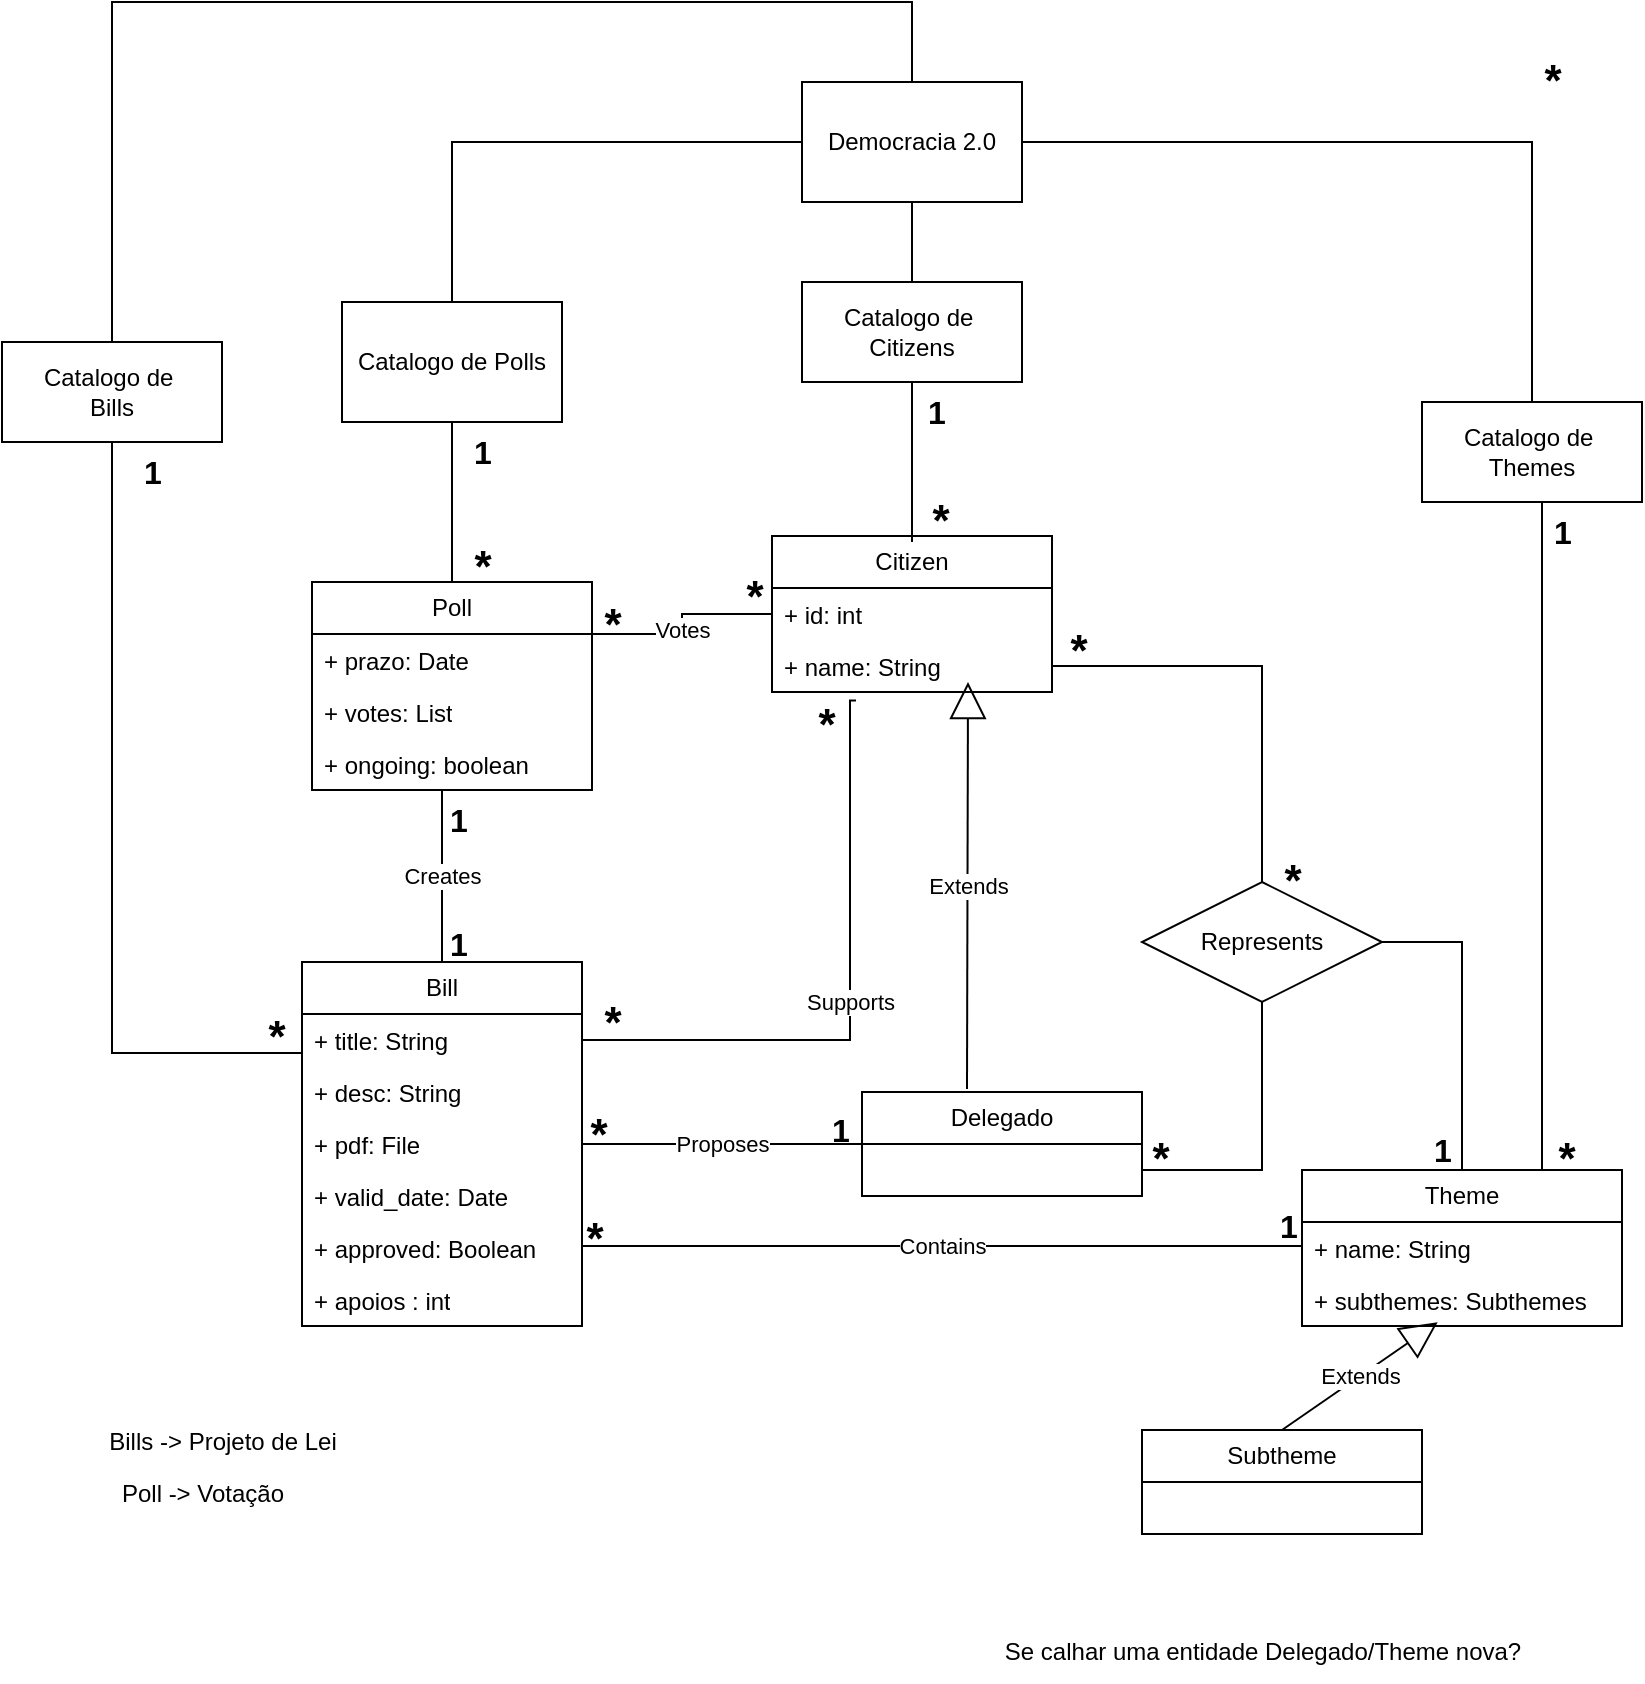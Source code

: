<mxfile version="21.1.5" type="device">
  <diagram name="Page-1" id="dIVlRM0FUi2KP0AZjJBj">
    <mxGraphModel dx="1323" dy="753" grid="1" gridSize="10" guides="1" tooltips="1" connect="1" arrows="1" fold="1" page="1" pageScale="1" pageWidth="850" pageHeight="1100" math="0" shadow="0">
      <root>
        <mxCell id="0" />
        <mxCell id="1" parent="0" />
        <mxCell id="vrUg6nh2y9T_X38d_DYT-86" style="edgeStyle=orthogonalEdgeStyle;rounded=0;orthogonalLoop=1;jettySize=auto;html=1;entryX=0.5;entryY=0;entryDx=0;entryDy=0;endArrow=none;endFill=0;" parent="1" source="vrUg6nh2y9T_X38d_DYT-1" target="vrUg6nh2y9T_X38d_DYT-5" edge="1">
          <mxGeometry relative="1" as="geometry">
            <Array as="points">
              <mxPoint x="235" y="120" />
            </Array>
            <mxPoint x="150" y="180" as="targetPoint" />
          </mxGeometry>
        </mxCell>
        <mxCell id="hLTtuCUK-SJfxm-clQ0Y-6" style="edgeStyle=orthogonalEdgeStyle;rounded=0;orthogonalLoop=1;jettySize=auto;html=1;entryX=0.5;entryY=0;entryDx=0;entryDy=0;endArrow=none;endFill=0;" edge="1" parent="1" source="vrUg6nh2y9T_X38d_DYT-1" target="vrUg6nh2y9T_X38d_DYT-3">
          <mxGeometry relative="1" as="geometry" />
        </mxCell>
        <mxCell id="hLTtuCUK-SJfxm-clQ0Y-7" style="edgeStyle=orthogonalEdgeStyle;rounded=0;orthogonalLoop=1;jettySize=auto;html=1;endArrow=none;endFill=0;" edge="1" parent="1" source="vrUg6nh2y9T_X38d_DYT-1" target="vrUg6nh2y9T_X38d_DYT-4">
          <mxGeometry relative="1" as="geometry">
            <Array as="points">
              <mxPoint x="465" y="50" />
              <mxPoint x="65" y="50" />
            </Array>
          </mxGeometry>
        </mxCell>
        <mxCell id="hLTtuCUK-SJfxm-clQ0Y-9" style="edgeStyle=orthogonalEdgeStyle;rounded=0;orthogonalLoop=1;jettySize=auto;html=1;entryX=0.5;entryY=0;entryDx=0;entryDy=0;endArrow=none;endFill=0;" edge="1" parent="1" source="vrUg6nh2y9T_X38d_DYT-1" target="hLTtuCUK-SJfxm-clQ0Y-1">
          <mxGeometry relative="1" as="geometry" />
        </mxCell>
        <mxCell id="vrUg6nh2y9T_X38d_DYT-1" value="Democracia 2.0" style="html=1;whiteSpace=wrap;" parent="1" vertex="1">
          <mxGeometry x="410" y="90" width="110" height="60" as="geometry" />
        </mxCell>
        <mxCell id="vrUg6nh2y9T_X38d_DYT-6" style="edgeStyle=orthogonalEdgeStyle;rounded=0;orthogonalLoop=1;jettySize=auto;html=1;startArrow=none;startFill=0;endArrow=none;endFill=0;entryX=0.5;entryY=0;entryDx=0;entryDy=0;" parent="1" source="vrUg6nh2y9T_X38d_DYT-3" target="vrUg6nh2y9T_X38d_DYT-8" edge="1">
          <mxGeometry relative="1" as="geometry">
            <mxPoint x="465" y="330" as="targetPoint" />
            <Array as="points">
              <mxPoint x="465" y="320" />
              <mxPoint x="465" y="320" />
            </Array>
          </mxGeometry>
        </mxCell>
        <mxCell id="vrUg6nh2y9T_X38d_DYT-3" value="Catalogo de&amp;nbsp;&lt;br&gt;Citizens" style="html=1;whiteSpace=wrap;" parent="1" vertex="1">
          <mxGeometry x="410" y="190" width="110" height="50" as="geometry" />
        </mxCell>
        <mxCell id="vrUg6nh2y9T_X38d_DYT-47" style="edgeStyle=orthogonalEdgeStyle;rounded=0;orthogonalLoop=1;jettySize=auto;html=1;entryX=0;entryY=0.25;entryDx=0;entryDy=0;endArrow=none;endFill=0;" parent="1" source="vrUg6nh2y9T_X38d_DYT-4" target="vrUg6nh2y9T_X38d_DYT-43" edge="1">
          <mxGeometry relative="1" as="geometry">
            <Array as="points">
              <mxPoint x="65" y="576" />
            </Array>
          </mxGeometry>
        </mxCell>
        <mxCell id="vrUg6nh2y9T_X38d_DYT-4" value="Catalogo de&amp;nbsp;&lt;br&gt;Bills" style="html=1;whiteSpace=wrap;" parent="1" vertex="1">
          <mxGeometry x="10" y="220" width="110" height="50" as="geometry" />
        </mxCell>
        <mxCell id="hLTtuCUK-SJfxm-clQ0Y-14" style="edgeStyle=orthogonalEdgeStyle;rounded=0;orthogonalLoop=1;jettySize=auto;html=1;entryX=0.5;entryY=0;entryDx=0;entryDy=0;endArrow=none;endFill=0;" edge="1" parent="1" source="vrUg6nh2y9T_X38d_DYT-5" target="vrUg6nh2y9T_X38d_DYT-31">
          <mxGeometry relative="1" as="geometry" />
        </mxCell>
        <mxCell id="vrUg6nh2y9T_X38d_DYT-5" value="Catalogo de Polls" style="whiteSpace=wrap;html=1;" parent="1" vertex="1">
          <mxGeometry x="180" y="200" width="110" height="60" as="geometry" />
        </mxCell>
        <mxCell id="vrUg6nh2y9T_X38d_DYT-55" value="Supports" style="edgeStyle=orthogonalEdgeStyle;rounded=0;orthogonalLoop=1;jettySize=auto;html=1;entryX=1;entryY=0.5;entryDx=0;entryDy=0;endArrow=none;endFill=0;exitX=0.3;exitY=1.162;exitDx=0;exitDy=0;exitPerimeter=0;" parent="1" source="vrUg6nh2y9T_X38d_DYT-10" target="vrUg6nh2y9T_X38d_DYT-44" edge="1">
          <mxGeometry relative="1" as="geometry">
            <mxPoint x="433.64" y="418.764" as="sourcePoint" />
            <Array as="points">
              <mxPoint x="434" y="399" />
              <mxPoint x="434" y="569" />
            </Array>
          </mxGeometry>
        </mxCell>
        <mxCell id="vrUg6nh2y9T_X38d_DYT-8" value="Citizen" style="swimlane;fontStyle=0;childLayout=stackLayout;horizontal=1;startSize=26;fillColor=none;horizontalStack=0;resizeParent=1;resizeParentMax=0;resizeLast=0;collapsible=1;marginBottom=0;whiteSpace=wrap;html=1;" parent="1" vertex="1">
          <mxGeometry x="395" y="317" width="140" height="78" as="geometry" />
        </mxCell>
        <mxCell id="vrUg6nh2y9T_X38d_DYT-9" value="+ id: int" style="text;strokeColor=none;fillColor=none;align=left;verticalAlign=top;spacingLeft=4;spacingRight=4;overflow=hidden;rotatable=0;points=[[0,0.5],[1,0.5]];portConstraint=eastwest;whiteSpace=wrap;html=1;" parent="vrUg6nh2y9T_X38d_DYT-8" vertex="1">
          <mxGeometry y="26" width="140" height="26" as="geometry" />
        </mxCell>
        <mxCell id="vrUg6nh2y9T_X38d_DYT-10" value="+ name: String&amp;nbsp;" style="text;strokeColor=none;fillColor=none;align=left;verticalAlign=top;spacingLeft=4;spacingRight=4;overflow=hidden;rotatable=0;points=[[0,0.5],[1,0.5]];portConstraint=eastwest;whiteSpace=wrap;html=1;" parent="vrUg6nh2y9T_X38d_DYT-8" vertex="1">
          <mxGeometry y="52" width="140" height="26" as="geometry" />
        </mxCell>
        <mxCell id="vrUg6nh2y9T_X38d_DYT-12" value="Extends" style="endArrow=block;endSize=16;endFill=0;html=1;rounded=0;exitX=0.375;exitY=-0.029;exitDx=0;exitDy=0;exitPerimeter=0;" parent="1" source="vrUg6nh2y9T_X38d_DYT-13" edge="1">
          <mxGeometry width="160" relative="1" as="geometry">
            <mxPoint x="468" y="490" as="sourcePoint" />
            <mxPoint x="493" y="390" as="targetPoint" />
          </mxGeometry>
        </mxCell>
        <mxCell id="vrUg6nh2y9T_X38d_DYT-51" style="edgeStyle=orthogonalEdgeStyle;rounded=0;orthogonalLoop=1;jettySize=auto;html=1;entryX=1;entryY=0.5;entryDx=0;entryDy=0;endArrow=none;endFill=0;" parent="1" source="vrUg6nh2y9T_X38d_DYT-13" target="vrUg6nh2y9T_X38d_DYT-46" edge="1">
          <mxGeometry relative="1" as="geometry" />
        </mxCell>
        <mxCell id="vrUg6nh2y9T_X38d_DYT-52" value="Proposes" style="edgeLabel;html=1;align=center;verticalAlign=middle;resizable=0;points=[];" parent="vrUg6nh2y9T_X38d_DYT-51" vertex="1" connectable="0">
          <mxGeometry x="-0.002" y="1" relative="1" as="geometry">
            <mxPoint y="-1" as="offset" />
          </mxGeometry>
        </mxCell>
        <mxCell id="vrUg6nh2y9T_X38d_DYT-13" value="Delegado" style="swimlane;fontStyle=0;childLayout=stackLayout;horizontal=1;startSize=26;fillColor=none;horizontalStack=0;resizeParent=1;resizeParentMax=0;resizeLast=0;collapsible=1;marginBottom=0;whiteSpace=wrap;html=1;" parent="1" vertex="1">
          <mxGeometry x="440" y="595" width="140" height="52" as="geometry" />
        </mxCell>
        <mxCell id="vrUg6nh2y9T_X38d_DYT-24" value="&lt;font style=&quot;font-size: 22px;&quot;&gt;&lt;b&gt;*&lt;/b&gt;&lt;/font&gt;" style="text;html=1;align=center;verticalAlign=middle;resizable=0;points=[];autosize=1;strokeColor=none;fillColor=none;" parent="1" vertex="1">
          <mxGeometry x="300" y="541" width="30" height="40" as="geometry" />
        </mxCell>
        <mxCell id="vrUg6nh2y9T_X38d_DYT-27" value="&lt;font style=&quot;font-size: 22px;&quot;&gt;&lt;b&gt;*&lt;/b&gt;&lt;/font&gt;" style="text;html=1;align=center;verticalAlign=middle;resizable=0;points=[];autosize=1;strokeColor=none;fillColor=none;" parent="1" vertex="1">
          <mxGeometry x="533" y="355" width="30" height="40" as="geometry" />
        </mxCell>
        <mxCell id="vrUg6nh2y9T_X38d_DYT-54" value="Creates" style="edgeStyle=orthogonalEdgeStyle;rounded=0;orthogonalLoop=1;jettySize=auto;html=1;entryX=0.5;entryY=0;entryDx=0;entryDy=0;endArrow=none;endFill=0;" parent="1" source="vrUg6nh2y9T_X38d_DYT-31" target="vrUg6nh2y9T_X38d_DYT-43" edge="1">
          <mxGeometry relative="1" as="geometry">
            <Array as="points">
              <mxPoint x="230" y="530" />
            </Array>
          </mxGeometry>
        </mxCell>
        <mxCell id="vrUg6nh2y9T_X38d_DYT-56" style="edgeStyle=orthogonalEdgeStyle;rounded=0;orthogonalLoop=1;jettySize=auto;html=1;endArrow=none;endFill=0;exitX=1;exitY=0.25;exitDx=0;exitDy=0;entryX=0;entryY=0.5;entryDx=0;entryDy=0;" parent="1" source="vrUg6nh2y9T_X38d_DYT-31" edge="1" target="vrUg6nh2y9T_X38d_DYT-8">
          <mxGeometry relative="1" as="geometry">
            <mxPoint x="310" y="386" as="sourcePoint" />
            <mxPoint x="420" y="380" as="targetPoint" />
          </mxGeometry>
        </mxCell>
        <mxCell id="vrUg6nh2y9T_X38d_DYT-57" value="Votes" style="edgeLabel;html=1;align=center;verticalAlign=middle;resizable=0;points=[];" parent="vrUg6nh2y9T_X38d_DYT-56" vertex="1" connectable="0">
          <mxGeometry x="-0.054" relative="1" as="geometry">
            <mxPoint as="offset" />
          </mxGeometry>
        </mxCell>
        <mxCell id="vrUg6nh2y9T_X38d_DYT-31" value="Poll" style="swimlane;fontStyle=0;childLayout=stackLayout;horizontal=1;startSize=26;fillColor=none;horizontalStack=0;resizeParent=1;resizeParentMax=0;resizeLast=0;collapsible=1;marginBottom=0;whiteSpace=wrap;html=1;" parent="1" vertex="1">
          <mxGeometry x="165" y="340" width="140" height="104" as="geometry" />
        </mxCell>
        <mxCell id="vrUg6nh2y9T_X38d_DYT-32" value="+ prazo: Date" style="text;strokeColor=none;fillColor=none;align=left;verticalAlign=top;spacingLeft=4;spacingRight=4;overflow=hidden;rotatable=0;points=[[0,0.5],[1,0.5]];portConstraint=eastwest;whiteSpace=wrap;html=1;" parent="vrUg6nh2y9T_X38d_DYT-31" vertex="1">
          <mxGeometry y="26" width="140" height="26" as="geometry" />
        </mxCell>
        <mxCell id="vrUg6nh2y9T_X38d_DYT-83" value="+ votes: List" style="text;strokeColor=none;fillColor=none;align=left;verticalAlign=top;spacingLeft=4;spacingRight=4;overflow=hidden;rotatable=0;points=[[0,0.5],[1,0.5]];portConstraint=eastwest;whiteSpace=wrap;html=1;" parent="vrUg6nh2y9T_X38d_DYT-31" vertex="1">
          <mxGeometry y="52" width="140" height="26" as="geometry" />
        </mxCell>
        <mxCell id="vrUg6nh2y9T_X38d_DYT-33" value="+ ongoing: boolean" style="text;strokeColor=none;fillColor=none;align=left;verticalAlign=top;spacingLeft=4;spacingRight=4;overflow=hidden;rotatable=0;points=[[0,0.5],[1,0.5]];portConstraint=eastwest;whiteSpace=wrap;html=1;" parent="vrUg6nh2y9T_X38d_DYT-31" vertex="1">
          <mxGeometry y="78" width="140" height="26" as="geometry" />
        </mxCell>
        <mxCell id="vrUg6nh2y9T_X38d_DYT-37" value="&lt;font style=&quot;font-size: 22px;&quot;&gt;&lt;b&gt;*&lt;/b&gt;&lt;/font&gt;" style="text;html=1;align=center;verticalAlign=middle;resizable=0;points=[];autosize=1;strokeColor=none;fillColor=none;" parent="1" vertex="1">
          <mxGeometry x="770" y="70" width="30" height="40" as="geometry" />
        </mxCell>
        <mxCell id="vrUg6nh2y9T_X38d_DYT-38" value="&lt;font size=&quot;1&quot; style=&quot;&quot;&gt;&lt;b style=&quot;font-size: 16px;&quot;&gt;1&lt;/b&gt;&lt;/font&gt;" style="text;html=1;align=center;verticalAlign=middle;resizable=0;points=[];autosize=1;strokeColor=none;fillColor=none;" parent="1" vertex="1">
          <mxGeometry x="235" y="260" width="30" height="30" as="geometry" />
        </mxCell>
        <mxCell id="vrUg6nh2y9T_X38d_DYT-39" value="&lt;font size=&quot;1&quot; style=&quot;&quot;&gt;&lt;b style=&quot;font-size: 16px;&quot;&gt;1&lt;/b&gt;&lt;/font&gt;" style="text;html=1;align=center;verticalAlign=middle;resizable=0;points=[];autosize=1;strokeColor=none;fillColor=none;" parent="1" vertex="1">
          <mxGeometry x="462" y="240" width="30" height="30" as="geometry" />
        </mxCell>
        <mxCell id="vrUg6nh2y9T_X38d_DYT-40" value="&lt;font style=&quot;font-size: 22px;&quot;&gt;&lt;b&gt;*&lt;/b&gt;&lt;/font&gt;" style="text;html=1;align=center;verticalAlign=middle;resizable=0;points=[];autosize=1;strokeColor=none;fillColor=none;" parent="1" vertex="1">
          <mxGeometry x="464" y="290" width="30" height="40" as="geometry" />
        </mxCell>
        <mxCell id="vrUg6nh2y9T_X38d_DYT-43" value="Bill" style="swimlane;fontStyle=0;childLayout=stackLayout;horizontal=1;startSize=26;fillColor=none;horizontalStack=0;resizeParent=1;resizeParentMax=0;resizeLast=0;collapsible=1;marginBottom=0;whiteSpace=wrap;html=1;" parent="1" vertex="1">
          <mxGeometry x="160" y="530" width="140" height="182" as="geometry" />
        </mxCell>
        <mxCell id="vrUg6nh2y9T_X38d_DYT-44" value="+ title: String" style="text;strokeColor=none;fillColor=none;align=left;verticalAlign=top;spacingLeft=4;spacingRight=4;overflow=hidden;rotatable=0;points=[[0,0.5],[1,0.5]];portConstraint=eastwest;whiteSpace=wrap;html=1;" parent="vrUg6nh2y9T_X38d_DYT-43" vertex="1">
          <mxGeometry y="26" width="140" height="26" as="geometry" />
        </mxCell>
        <mxCell id="vrUg6nh2y9T_X38d_DYT-45" value="+ desc: String&lt;span style=&quot;white-space: pre;&quot;&gt; &lt;/span&gt;" style="text;strokeColor=none;fillColor=none;align=left;verticalAlign=top;spacingLeft=4;spacingRight=4;overflow=hidden;rotatable=0;points=[[0,0.5],[1,0.5]];portConstraint=eastwest;whiteSpace=wrap;html=1;" parent="vrUg6nh2y9T_X38d_DYT-43" vertex="1">
          <mxGeometry y="52" width="140" height="26" as="geometry" />
        </mxCell>
        <mxCell id="vrUg6nh2y9T_X38d_DYT-46" value="+ pdf: File" style="text;strokeColor=none;fillColor=none;align=left;verticalAlign=top;spacingLeft=4;spacingRight=4;overflow=hidden;rotatable=0;points=[[0,0.5],[1,0.5]];portConstraint=eastwest;whiteSpace=wrap;html=1;" parent="vrUg6nh2y9T_X38d_DYT-43" vertex="1">
          <mxGeometry y="78" width="140" height="26" as="geometry" />
        </mxCell>
        <mxCell id="vrUg6nh2y9T_X38d_DYT-48" value="+ valid_date: Date" style="text;strokeColor=none;fillColor=none;align=left;verticalAlign=top;spacingLeft=4;spacingRight=4;overflow=hidden;rotatable=0;points=[[0,0.5],[1,0.5]];portConstraint=eastwest;whiteSpace=wrap;html=1;" parent="vrUg6nh2y9T_X38d_DYT-43" vertex="1">
          <mxGeometry y="104" width="140" height="26" as="geometry" />
        </mxCell>
        <mxCell id="vrUg6nh2y9T_X38d_DYT-49" value="+ approved: Boolean" style="text;strokeColor=none;fillColor=none;align=left;verticalAlign=top;spacingLeft=4;spacingRight=4;overflow=hidden;rotatable=0;points=[[0,0.5],[1,0.5]];portConstraint=eastwest;whiteSpace=wrap;html=1;" parent="vrUg6nh2y9T_X38d_DYT-43" vertex="1">
          <mxGeometry y="130" width="140" height="26" as="geometry" />
        </mxCell>
        <mxCell id="vrUg6nh2y9T_X38d_DYT-50" value="+ apoios : int" style="text;strokeColor=none;fillColor=none;align=left;verticalAlign=top;spacingLeft=4;spacingRight=4;overflow=hidden;rotatable=0;points=[[0,0.5],[1,0.5]];portConstraint=eastwest;whiteSpace=wrap;html=1;" parent="vrUg6nh2y9T_X38d_DYT-43" vertex="1">
          <mxGeometry y="156" width="140" height="26" as="geometry" />
        </mxCell>
        <mxCell id="hLTtuCUK-SJfxm-clQ0Y-15" value="Contains" style="edgeStyle=orthogonalEdgeStyle;rounded=0;orthogonalLoop=1;jettySize=auto;html=1;entryX=1;entryY=0.5;entryDx=0;entryDy=0;endArrow=none;endFill=0;" edge="1" parent="1">
          <mxGeometry relative="1" as="geometry">
            <mxPoint x="660" y="672" as="sourcePoint" />
            <mxPoint x="300" y="672" as="targetPoint" />
          </mxGeometry>
        </mxCell>
        <mxCell id="vrUg6nh2y9T_X38d_DYT-63" value="Theme" style="swimlane;fontStyle=0;childLayout=stackLayout;horizontal=1;startSize=26;fillColor=none;horizontalStack=0;resizeParent=1;resizeParentMax=0;resizeLast=0;collapsible=1;marginBottom=0;whiteSpace=wrap;html=1;" parent="1" vertex="1">
          <mxGeometry x="660" y="634" width="160" height="78" as="geometry" />
        </mxCell>
        <mxCell id="hLTtuCUK-SJfxm-clQ0Y-11" value="+ name: String" style="text;strokeColor=none;fillColor=none;align=left;verticalAlign=top;spacingLeft=4;spacingRight=4;overflow=hidden;rotatable=0;points=[[0,0.5],[1,0.5]];portConstraint=eastwest;whiteSpace=wrap;html=1;" vertex="1" parent="vrUg6nh2y9T_X38d_DYT-63">
          <mxGeometry y="26" width="160" height="26" as="geometry" />
        </mxCell>
        <mxCell id="vrUg6nh2y9T_X38d_DYT-64" value="+ subthemes: Subthemes" style="text;strokeColor=none;fillColor=none;align=left;verticalAlign=top;spacingLeft=4;spacingRight=4;overflow=hidden;rotatable=0;points=[[0,0.5],[1,0.5]];portConstraint=eastwest;whiteSpace=wrap;html=1;" parent="vrUg6nh2y9T_X38d_DYT-63" vertex="1">
          <mxGeometry y="52" width="160" height="26" as="geometry" />
        </mxCell>
        <mxCell id="vrUg6nh2y9T_X38d_DYT-80" style="edgeStyle=orthogonalEdgeStyle;rounded=0;orthogonalLoop=1;jettySize=auto;html=1;entryX=1;entryY=0.5;entryDx=0;entryDy=0;endArrow=none;endFill=0;" parent="1" source="vrUg6nh2y9T_X38d_DYT-79" edge="1">
          <mxGeometry relative="1" as="geometry">
            <mxPoint x="580" y="634" as="targetPoint" />
            <Array as="points">
              <mxPoint x="640" y="634" />
            </Array>
          </mxGeometry>
        </mxCell>
        <mxCell id="vrUg6nh2y9T_X38d_DYT-81" style="edgeStyle=orthogonalEdgeStyle;rounded=0;orthogonalLoop=1;jettySize=auto;html=1;entryX=1;entryY=0.5;entryDx=0;entryDy=0;endArrow=none;endFill=0;" parent="1" source="vrUg6nh2y9T_X38d_DYT-79" target="vrUg6nh2y9T_X38d_DYT-10" edge="1">
          <mxGeometry relative="1" as="geometry" />
        </mxCell>
        <mxCell id="hLTtuCUK-SJfxm-clQ0Y-16" style="edgeStyle=orthogonalEdgeStyle;rounded=0;orthogonalLoop=1;jettySize=auto;html=1;exitX=1;exitY=0.5;exitDx=0;exitDy=0;endArrow=none;endFill=0;entryX=0.5;entryY=0;entryDx=0;entryDy=0;" edge="1" parent="1" source="vrUg6nh2y9T_X38d_DYT-79" target="vrUg6nh2y9T_X38d_DYT-63">
          <mxGeometry relative="1" as="geometry">
            <mxPoint x="720" y="630" as="targetPoint" />
            <Array as="points">
              <mxPoint x="740" y="520" />
            </Array>
          </mxGeometry>
        </mxCell>
        <mxCell id="vrUg6nh2y9T_X38d_DYT-79" value="Represents" style="shape=rhombus;perimeter=rhombusPerimeter;whiteSpace=wrap;html=1;align=center;" parent="1" vertex="1">
          <mxGeometry x="580" y="490" width="120" height="60" as="geometry" />
        </mxCell>
        <mxCell id="vrUg6nh2y9T_X38d_DYT-89" value="Se calhar uma entidade Delegado/Theme nova?" style="text;html=1;align=center;verticalAlign=middle;resizable=0;points=[];autosize=1;strokeColor=none;fillColor=none;" parent="1" vertex="1">
          <mxGeometry x="500" y="860" width="280" height="30" as="geometry" />
        </mxCell>
        <mxCell id="hLTtuCUK-SJfxm-clQ0Y-2" style="edgeStyle=orthogonalEdgeStyle;rounded=0;orthogonalLoop=1;jettySize=auto;html=1;endArrow=none;endFill=0;entryX=0.75;entryY=0;entryDx=0;entryDy=0;" edge="1" parent="1" source="hLTtuCUK-SJfxm-clQ0Y-1" target="vrUg6nh2y9T_X38d_DYT-63">
          <mxGeometry relative="1" as="geometry">
            <mxPoint x="775" y="630" as="targetPoint" />
            <Array as="points">
              <mxPoint x="780" y="410" />
              <mxPoint x="780" y="410" />
            </Array>
          </mxGeometry>
        </mxCell>
        <mxCell id="hLTtuCUK-SJfxm-clQ0Y-1" value="Catalogo de&amp;nbsp;&lt;br&gt;Themes" style="html=1;whiteSpace=wrap;" vertex="1" parent="1">
          <mxGeometry x="720" y="250" width="110" height="50" as="geometry" />
        </mxCell>
        <mxCell id="hLTtuCUK-SJfxm-clQ0Y-3" value="Extends" style="endArrow=block;endSize=16;endFill=0;html=1;rounded=0;exitX=0.5;exitY=0;exitDx=0;exitDy=0;entryX=0.424;entryY=0.93;entryDx=0;entryDy=0;entryPerimeter=0;" edge="1" parent="1" source="hLTtuCUK-SJfxm-clQ0Y-4" target="vrUg6nh2y9T_X38d_DYT-64">
          <mxGeometry width="160" relative="1" as="geometry">
            <mxPoint x="880" y="650" as="sourcePoint" />
            <mxPoint x="840" y="530" as="targetPoint" />
          </mxGeometry>
        </mxCell>
        <mxCell id="hLTtuCUK-SJfxm-clQ0Y-4" value="Subtheme" style="swimlane;fontStyle=0;childLayout=stackLayout;horizontal=1;startSize=26;fillColor=none;horizontalStack=0;resizeParent=1;resizeParentMax=0;resizeLast=0;collapsible=1;marginBottom=0;whiteSpace=wrap;html=1;" vertex="1" parent="1">
          <mxGeometry x="580" y="764" width="140" height="52" as="geometry" />
        </mxCell>
        <mxCell id="hLTtuCUK-SJfxm-clQ0Y-17" value="Bills -&amp;gt; Projeto de Lei&lt;br&gt;" style="text;html=1;align=center;verticalAlign=middle;resizable=0;points=[];autosize=1;strokeColor=none;fillColor=none;" vertex="1" parent="1">
          <mxGeometry x="50" y="755" width="140" height="30" as="geometry" />
        </mxCell>
        <mxCell id="hLTtuCUK-SJfxm-clQ0Y-18" value="Poll -&amp;gt; Votação" style="text;html=1;align=center;verticalAlign=middle;resizable=0;points=[];autosize=1;strokeColor=none;fillColor=none;" vertex="1" parent="1">
          <mxGeometry x="60" y="781" width="100" height="30" as="geometry" />
        </mxCell>
        <mxCell id="hLTtuCUK-SJfxm-clQ0Y-19" value="&lt;font style=&quot;font-size: 22px;&quot;&gt;&lt;b&gt;*&lt;/b&gt;&lt;/font&gt;" style="text;html=1;align=center;verticalAlign=middle;resizable=0;points=[];autosize=1;strokeColor=none;fillColor=none;" vertex="1" parent="1">
          <mxGeometry x="235" y="313" width="30" height="40" as="geometry" />
        </mxCell>
        <mxCell id="hLTtuCUK-SJfxm-clQ0Y-20" value="&lt;font size=&quot;1&quot; style=&quot;&quot;&gt;&lt;b style=&quot;font-size: 16px;&quot;&gt;1&lt;/b&gt;&lt;/font&gt;" style="text;html=1;align=center;verticalAlign=middle;resizable=0;points=[];autosize=1;strokeColor=none;fillColor=none;" vertex="1" parent="1">
          <mxGeometry x="70" y="270" width="30" height="30" as="geometry" />
        </mxCell>
        <mxCell id="hLTtuCUK-SJfxm-clQ0Y-21" value="&lt;font style=&quot;font-size: 22px;&quot;&gt;&lt;b&gt;*&lt;/b&gt;&lt;/font&gt;" style="text;html=1;align=center;verticalAlign=middle;resizable=0;points=[];autosize=1;strokeColor=none;fillColor=none;" vertex="1" parent="1">
          <mxGeometry x="132" y="548" width="30" height="40" as="geometry" />
        </mxCell>
        <mxCell id="hLTtuCUK-SJfxm-clQ0Y-23" value="&lt;font size=&quot;1&quot; style=&quot;&quot;&gt;&lt;b style=&quot;font-size: 16px;&quot;&gt;1&lt;/b&gt;&lt;/font&gt;" style="text;html=1;align=center;verticalAlign=middle;resizable=0;points=[];autosize=1;strokeColor=none;fillColor=none;" vertex="1" parent="1">
          <mxGeometry x="775" y="300" width="30" height="30" as="geometry" />
        </mxCell>
        <mxCell id="hLTtuCUK-SJfxm-clQ0Y-25" value="&lt;font style=&quot;font-size: 22px;&quot;&gt;&lt;b&gt;*&lt;/b&gt;&lt;/font&gt;" style="text;html=1;align=center;verticalAlign=middle;resizable=0;points=[];autosize=1;strokeColor=none;fillColor=none;" vertex="1" parent="1">
          <mxGeometry x="777" y="609" width="30" height="40" as="geometry" />
        </mxCell>
        <mxCell id="hLTtuCUK-SJfxm-clQ0Y-26" value="&lt;font style=&quot;font-size: 22px;&quot;&gt;&lt;b&gt;*&lt;/b&gt;&lt;/font&gt;" style="text;html=1;align=center;verticalAlign=middle;resizable=0;points=[];autosize=1;strokeColor=none;fillColor=none;" vertex="1" parent="1">
          <mxGeometry x="640" y="470" width="30" height="40" as="geometry" />
        </mxCell>
        <mxCell id="hLTtuCUK-SJfxm-clQ0Y-28" value="&lt;font style=&quot;font-size: 22px;&quot;&gt;&lt;b&gt;*&lt;/b&gt;&lt;/font&gt;" style="text;html=1;align=center;verticalAlign=middle;resizable=0;points=[];autosize=1;strokeColor=none;fillColor=none;" vertex="1" parent="1">
          <mxGeometry x="407" y="392" width="30" height="40" as="geometry" />
        </mxCell>
        <mxCell id="hLTtuCUK-SJfxm-clQ0Y-29" value="&lt;font style=&quot;font-size: 22px;&quot;&gt;&lt;b&gt;*&lt;/b&gt;&lt;/font&gt;" style="text;html=1;align=center;verticalAlign=middle;resizable=0;points=[];autosize=1;strokeColor=none;fillColor=none;" vertex="1" parent="1">
          <mxGeometry x="371" y="328" width="30" height="40" as="geometry" />
        </mxCell>
        <mxCell id="hLTtuCUK-SJfxm-clQ0Y-30" value="&lt;font style=&quot;font-size: 22px;&quot;&gt;&lt;b&gt;*&lt;/b&gt;&lt;/font&gt;" style="text;html=1;align=center;verticalAlign=middle;resizable=0;points=[];autosize=1;strokeColor=none;fillColor=none;" vertex="1" parent="1">
          <mxGeometry x="300" y="342" width="30" height="40" as="geometry" />
        </mxCell>
        <mxCell id="hLTtuCUK-SJfxm-clQ0Y-31" value="&lt;font size=&quot;1&quot; style=&quot;&quot;&gt;&lt;b style=&quot;font-size: 16px;&quot;&gt;1&lt;/b&gt;&lt;/font&gt;" style="text;html=1;align=center;verticalAlign=middle;resizable=0;points=[];autosize=1;strokeColor=none;fillColor=none;" vertex="1" parent="1">
          <mxGeometry x="223" y="444" width="30" height="30" as="geometry" />
        </mxCell>
        <mxCell id="hLTtuCUK-SJfxm-clQ0Y-33" value="&lt;font size=&quot;1&quot; style=&quot;&quot;&gt;&lt;b style=&quot;font-size: 16px;&quot;&gt;1&lt;/b&gt;&lt;/font&gt;" style="text;html=1;align=center;verticalAlign=middle;resizable=0;points=[];autosize=1;strokeColor=none;fillColor=none;" vertex="1" parent="1">
          <mxGeometry x="223" y="506" width="30" height="30" as="geometry" />
        </mxCell>
        <mxCell id="hLTtuCUK-SJfxm-clQ0Y-34" value="&lt;font size=&quot;1&quot; style=&quot;&quot;&gt;&lt;b style=&quot;font-size: 16px;&quot;&gt;1&lt;/b&gt;&lt;/font&gt;" style="text;html=1;align=center;verticalAlign=middle;resizable=0;points=[];autosize=1;strokeColor=none;fillColor=none;" vertex="1" parent="1">
          <mxGeometry x="414" y="599" width="30" height="30" as="geometry" />
        </mxCell>
        <mxCell id="hLTtuCUK-SJfxm-clQ0Y-35" value="&lt;font style=&quot;font-size: 22px;&quot;&gt;&lt;b&gt;*&lt;/b&gt;&lt;/font&gt;" style="text;html=1;align=center;verticalAlign=middle;resizable=0;points=[];autosize=1;strokeColor=none;fillColor=none;" vertex="1" parent="1">
          <mxGeometry x="293" y="597" width="30" height="40" as="geometry" />
        </mxCell>
        <mxCell id="hLTtuCUK-SJfxm-clQ0Y-36" value="&lt;font size=&quot;1&quot; style=&quot;&quot;&gt;&lt;b style=&quot;font-size: 16px;&quot;&gt;1&lt;/b&gt;&lt;/font&gt;" style="text;html=1;align=center;verticalAlign=middle;resizable=0;points=[];autosize=1;strokeColor=none;fillColor=none;" vertex="1" parent="1">
          <mxGeometry x="638" y="647" width="30" height="30" as="geometry" />
        </mxCell>
        <mxCell id="hLTtuCUK-SJfxm-clQ0Y-37" value="&lt;font style=&quot;font-size: 22px;&quot;&gt;&lt;b&gt;*&lt;/b&gt;&lt;/font&gt;" style="text;html=1;align=center;verticalAlign=middle;resizable=0;points=[];autosize=1;strokeColor=none;fillColor=none;" vertex="1" parent="1">
          <mxGeometry x="291" y="649" width="30" height="40" as="geometry" />
        </mxCell>
        <mxCell id="hLTtuCUK-SJfxm-clQ0Y-38" value="&lt;font size=&quot;1&quot; style=&quot;&quot;&gt;&lt;b style=&quot;font-size: 16px;&quot;&gt;1&lt;/b&gt;&lt;/font&gt;" style="text;html=1;align=center;verticalAlign=middle;resizable=0;points=[];autosize=1;strokeColor=none;fillColor=none;" vertex="1" parent="1">
          <mxGeometry x="715" y="609" width="30" height="30" as="geometry" />
        </mxCell>
        <mxCell id="hLTtuCUK-SJfxm-clQ0Y-39" value="&lt;font style=&quot;font-size: 22px;&quot;&gt;&lt;b&gt;*&lt;/b&gt;&lt;/font&gt;" style="text;html=1;align=center;verticalAlign=middle;resizable=0;points=[];autosize=1;strokeColor=none;fillColor=none;" vertex="1" parent="1">
          <mxGeometry x="574" y="609" width="30" height="40" as="geometry" />
        </mxCell>
      </root>
    </mxGraphModel>
  </diagram>
</mxfile>
